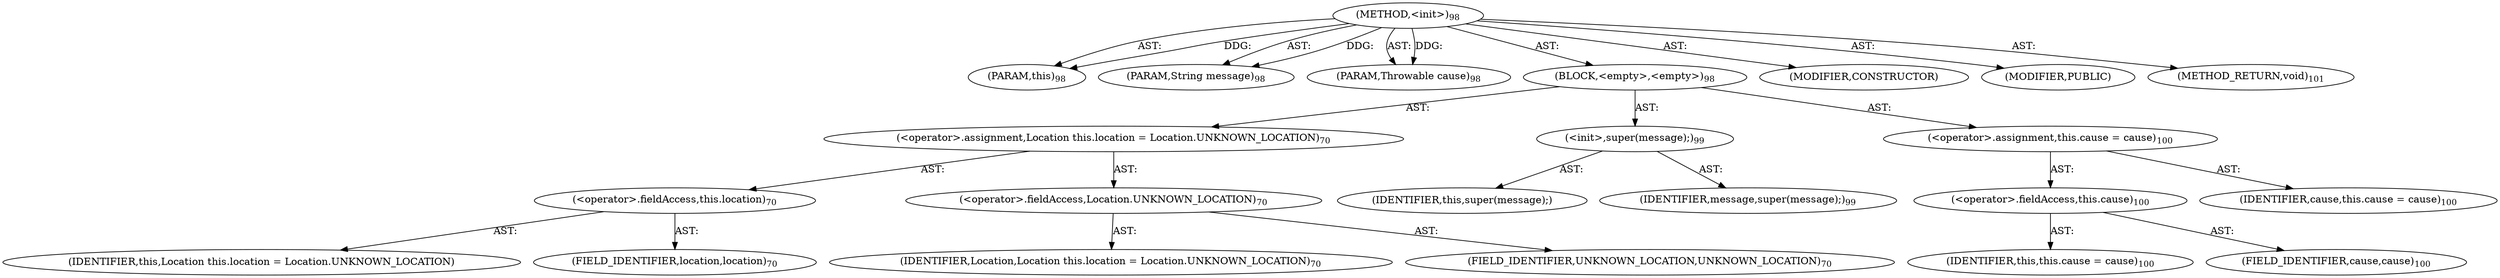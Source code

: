digraph "&lt;init&gt;" {  
"111669149698" [label = <(METHOD,&lt;init&gt;)<SUB>98</SUB>> ]
"115964116998" [label = <(PARAM,this)<SUB>98</SUB>> ]
"115964117004" [label = <(PARAM,String message)<SUB>98</SUB>> ]
"115964117010" [label = <(PARAM,Throwable cause)<SUB>98</SUB>> ]
"25769803778" [label = <(BLOCK,&lt;empty&gt;,&lt;empty&gt;)<SUB>98</SUB>> ]
"30064771086" [label = <(&lt;operator&gt;.assignment,Location this.location = Location.UNKNOWN_LOCATION)<SUB>70</SUB>> ]
"30064771087" [label = <(&lt;operator&gt;.fieldAccess,this.location)<SUB>70</SUB>> ]
"68719476763" [label = <(IDENTIFIER,this,Location this.location = Location.UNKNOWN_LOCATION)> ]
"55834574852" [label = <(FIELD_IDENTIFIER,location,location)<SUB>70</SUB>> ]
"30064771088" [label = <(&lt;operator&gt;.fieldAccess,Location.UNKNOWN_LOCATION)<SUB>70</SUB>> ]
"68719476764" [label = <(IDENTIFIER,Location,Location this.location = Location.UNKNOWN_LOCATION)<SUB>70</SUB>> ]
"55834574853" [label = <(FIELD_IDENTIFIER,UNKNOWN_LOCATION,UNKNOWN_LOCATION)<SUB>70</SUB>> ]
"30064771074" [label = <(&lt;init&gt;,super(message);)<SUB>99</SUB>> ]
"68719476742" [label = <(IDENTIFIER,this,super(message);)> ]
"68719476753" [label = <(IDENTIFIER,message,super(message);)<SUB>99</SUB>> ]
"30064771089" [label = <(&lt;operator&gt;.assignment,this.cause = cause)<SUB>100</SUB>> ]
"30064771090" [label = <(&lt;operator&gt;.fieldAccess,this.cause)<SUB>100</SUB>> ]
"68719476743" [label = <(IDENTIFIER,this,this.cause = cause)<SUB>100</SUB>> ]
"55834574854" [label = <(FIELD_IDENTIFIER,cause,cause)<SUB>100</SUB>> ]
"68719476765" [label = <(IDENTIFIER,cause,this.cause = cause)<SUB>100</SUB>> ]
"133143986182" [label = <(MODIFIER,CONSTRUCTOR)> ]
"133143986183" [label = <(MODIFIER,PUBLIC)> ]
"128849018882" [label = <(METHOD_RETURN,void)<SUB>101</SUB>> ]
  "111669149698" -> "115964116998"  [ label = "AST: "] 
  "111669149698" -> "115964117004"  [ label = "AST: "] 
  "111669149698" -> "115964117010"  [ label = "AST: "] 
  "111669149698" -> "25769803778"  [ label = "AST: "] 
  "111669149698" -> "133143986182"  [ label = "AST: "] 
  "111669149698" -> "133143986183"  [ label = "AST: "] 
  "111669149698" -> "128849018882"  [ label = "AST: "] 
  "25769803778" -> "30064771086"  [ label = "AST: "] 
  "25769803778" -> "30064771074"  [ label = "AST: "] 
  "25769803778" -> "30064771089"  [ label = "AST: "] 
  "30064771086" -> "30064771087"  [ label = "AST: "] 
  "30064771086" -> "30064771088"  [ label = "AST: "] 
  "30064771087" -> "68719476763"  [ label = "AST: "] 
  "30064771087" -> "55834574852"  [ label = "AST: "] 
  "30064771088" -> "68719476764"  [ label = "AST: "] 
  "30064771088" -> "55834574853"  [ label = "AST: "] 
  "30064771074" -> "68719476742"  [ label = "AST: "] 
  "30064771074" -> "68719476753"  [ label = "AST: "] 
  "30064771089" -> "30064771090"  [ label = "AST: "] 
  "30064771089" -> "68719476765"  [ label = "AST: "] 
  "30064771090" -> "68719476743"  [ label = "AST: "] 
  "30064771090" -> "55834574854"  [ label = "AST: "] 
  "111669149698" -> "115964116998"  [ label = "DDG: "] 
  "111669149698" -> "115964117004"  [ label = "DDG: "] 
  "111669149698" -> "115964117010"  [ label = "DDG: "] 
}
